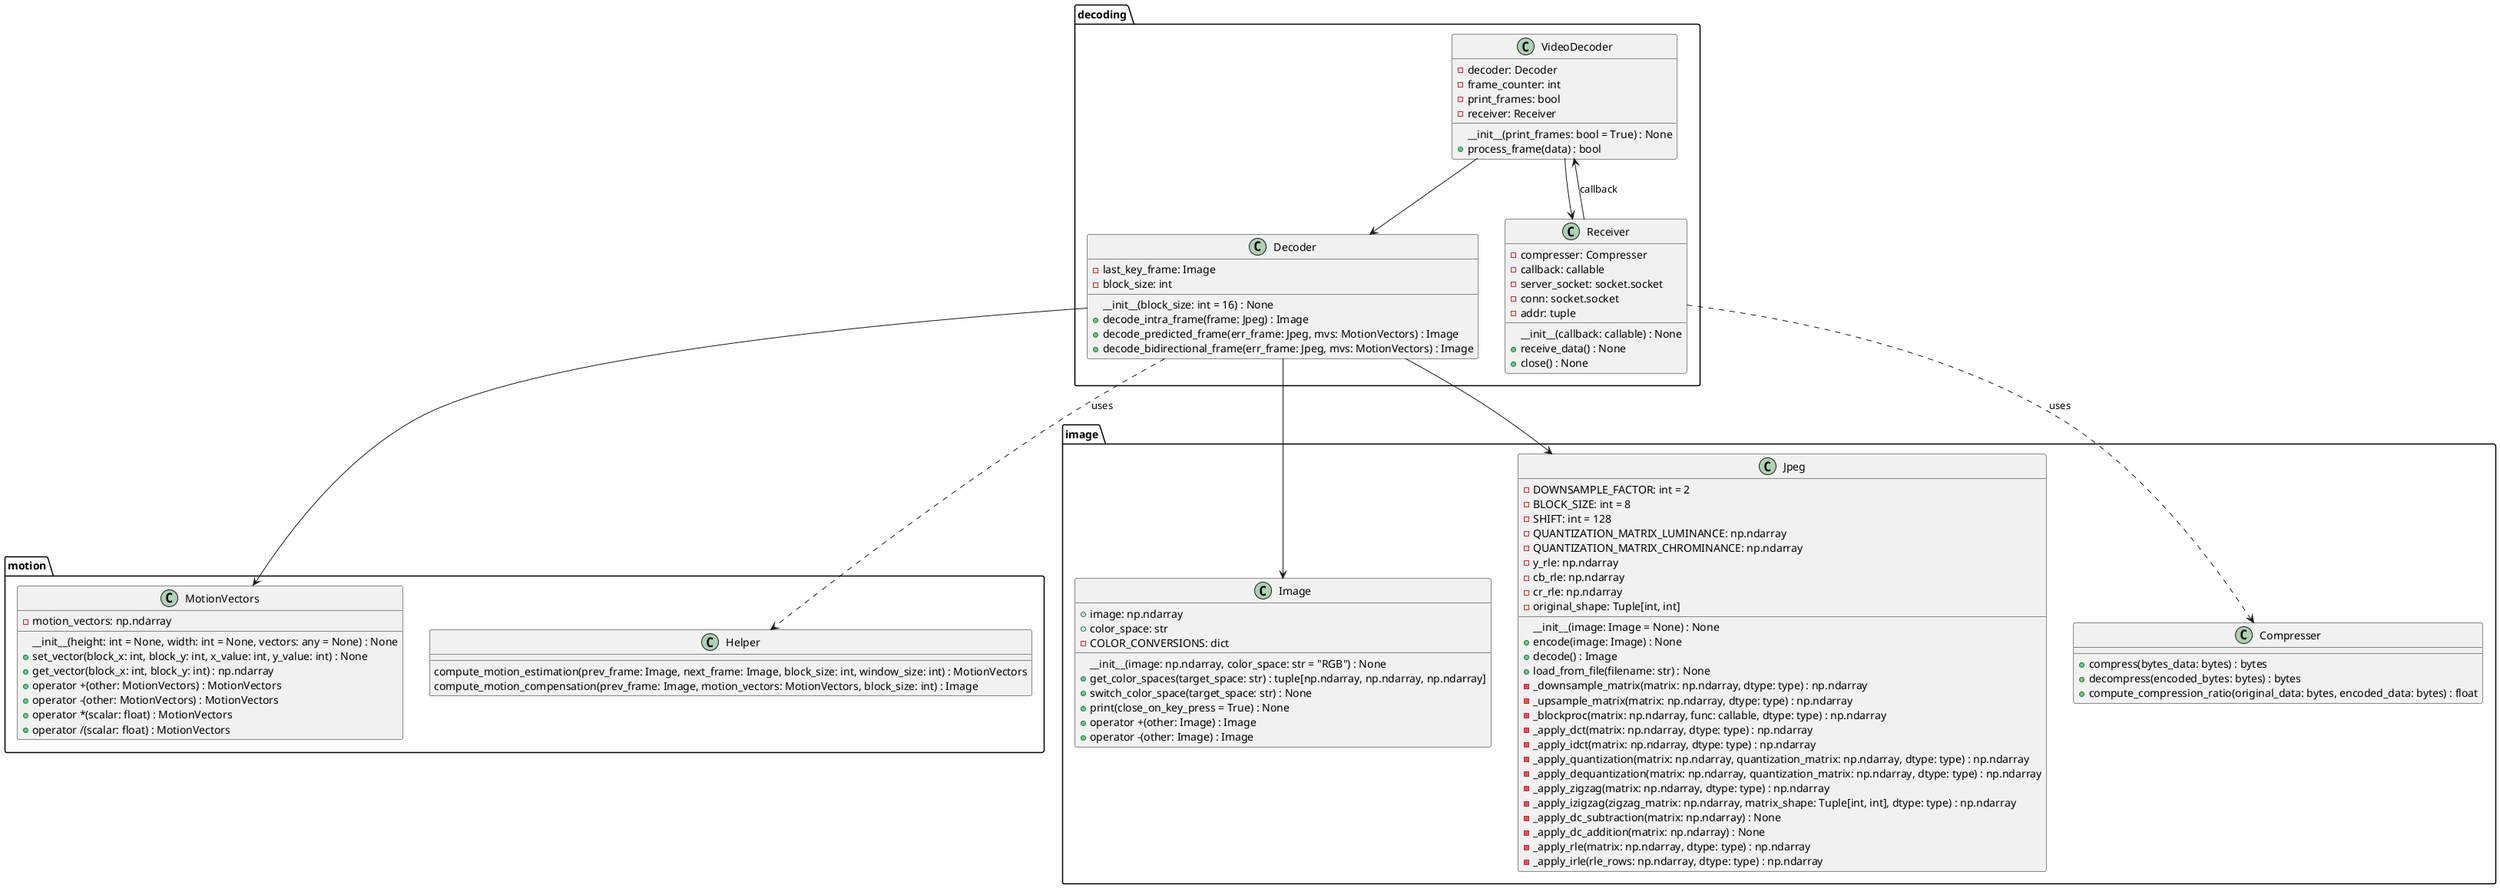 @startuml

package "decoding" {
    class VideoDecoder {
        - decoder: Decoder
        - frame_counter: int
        - print_frames: bool
        - receiver: Receiver

        __init__(print_frames: bool = True) : None
        + process_frame(data) : bool
    }

    class Decoder {
        - last_key_frame: Image
        - block_size: int

        __init__(block_size: int = 16) : None
        + decode_intra_frame(frame: Jpeg) : Image
        + decode_predicted_frame(err_frame: Jpeg, mvs: MotionVectors) : Image
        + decode_bidirectional_frame(err_frame: Jpeg, mvs: MotionVectors) : Image
    }

    class Receiver {
        - compresser: Compresser
        - callback: callable
        - server_socket: socket.socket
        - conn: socket.socket
        - addr: tuple

        __init__(callback: callable) : None
        + receive_data() : None
        + close() : None
    }


}

package "motion" {

    class MotionVectors {
        - motion_vectors: np.ndarray

        __init__(height: int = None, width: int = None, vectors: any = None) : None
        + set_vector(block_x: int, block_y: int, x_value: int, y_value: int) : None
        + get_vector(block_x: int, block_y: int) : np.ndarray
        + operator +(other: MotionVectors) : MotionVectors
        + operator -(other: MotionVectors) : MotionVectors
        + operator *(scalar: float) : MotionVectors
        + operator /(scalar: float) : MotionVectors
    }

    class Helper {
        compute_motion_estimation(prev_frame: Image, next_frame: Image, block_size: int, window_size: int) : MotionVectors
        compute_motion_compensation(prev_frame: Image, motion_vectors: MotionVectors, block_size: int) : Image
    }

}

package "image" {
    class Image {
        + image: np.ndarray
        + color_space: str
        - COLOR_CONVERSIONS: dict
        
        __init__(image: np.ndarray, color_space: str = "RGB") : None
        + get_color_spaces(target_space: str) : tuple[np.ndarray, np.ndarray, np.ndarray]
        + switch_color_space(target_space: str) : None
        + print(close_on_key_press = True) : None
        + operator +(other: Image) : Image
        + operator -(other: Image) : Image
    }

    class Compresser {
        + compress(bytes_data: bytes) : bytes
        + decompress(encoded_bytes: bytes) : bytes
        + compute_compression_ratio(original_data: bytes, encoded_data: bytes) : float
    }

    class Jpeg {
        - DOWNSAMPLE_FACTOR: int = 2
        - BLOCK_SIZE: int = 8
        - SHIFT: int = 128
        - QUANTIZATION_MATRIX_LUMINANCE: np.ndarray
        - QUANTIZATION_MATRIX_CHROMINANCE: np.ndarray
        - y_rle: np.ndarray
        - cb_rle: np.ndarray
        - cr_rle: np.ndarray
        - original_shape: Tuple[int, int]

        __init__(image: Image = None) : None
        + encode(image: Image) : None
        + decode() : Image
        + load_from_file(filename: str) : None
        - _downsample_matrix(matrix: np.ndarray, dtype: type) : np.ndarray
        - _upsample_matrix(matrix: np.ndarray, dtype: type) : np.ndarray
        - _blockproc(matrix: np.ndarray, func: callable, dtype: type) : np.ndarray
        - _apply_dct(matrix: np.ndarray, dtype: type) : np.ndarray
        - _apply_idct(matrix: np.ndarray, dtype: type) : np.ndarray
        - _apply_quantization(matrix: np.ndarray, quantization_matrix: np.ndarray, dtype: type) : np.ndarray
        - _apply_dequantization(matrix: np.ndarray, quantization_matrix: np.ndarray, dtype: type) : np.ndarray
        - _apply_zigzag(matrix: np.ndarray, dtype: type) : np.ndarray
        - _apply_izigzag(zigzag_matrix: np.ndarray, matrix_shape: Tuple[int, int], dtype: type) : np.ndarray
        - _apply_dc_subtraction(matrix: np.ndarray) : None
        - _apply_dc_addition(matrix: np.ndarray) : None
        - _apply_rle(matrix: np.ndarray, dtype: type) : np.ndarray
        - _apply_irle(rle_rows: np.ndarray, dtype: type) : np.ndarray
    }
}


VideoDecoder --> Decoder
VideoDecoder --> Receiver

Decoder --> Jpeg
Decoder --> MotionVectors
Decoder --> Image

Receiver --> VideoDecoder : callback
Receiver ..> Compresser : uses

Decoder ..> Helper : uses

@enduml